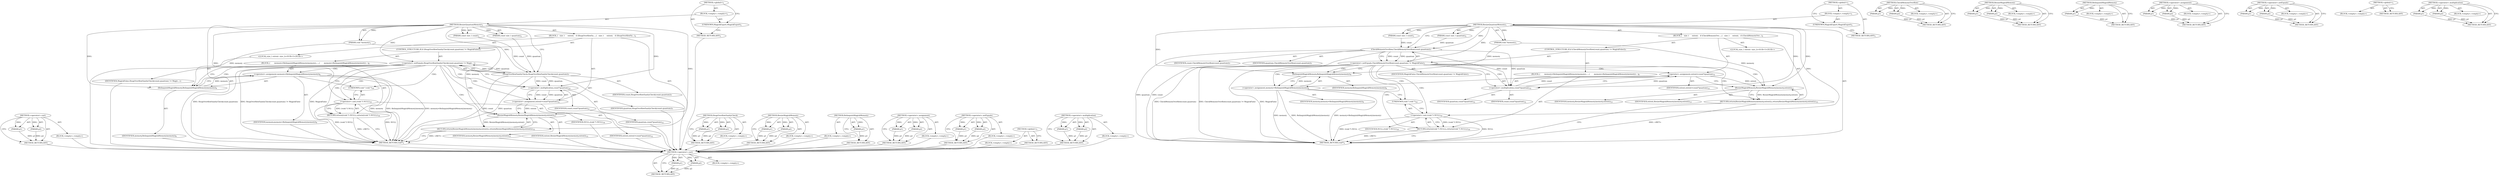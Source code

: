 digraph "&lt;operator&gt;.multiplication" {
vulnerable_77 [label=<(METHOD,&lt;operator&gt;.cast)>];
vulnerable_78 [label=<(PARAM,p1)>];
vulnerable_79 [label=<(PARAM,p2)>];
vulnerable_80 [label=<(BLOCK,&lt;empty&gt;,&lt;empty&gt;)>];
vulnerable_81 [label=<(METHOD_RETURN,ANY)>];
vulnerable_6 [label=<(METHOD,&lt;global&gt;)<SUB>1</SUB>>];
vulnerable_7 [label=<(BLOCK,&lt;empty&gt;,&lt;empty&gt;)<SUB>1</SUB>>];
vulnerable_8 [label=<(UNKNOWN,MagickExport,MagickExport)<SUB>1</SUB>>];
vulnerable_9 [label=<(METHOD,ResizeQuantumMemory)<SUB>1</SUB>>];
vulnerable_10 [label=<(PARAM,void *memory)<SUB>1</SUB>>];
vulnerable_11 [label=<(PARAM,const size_t count)<SUB>1</SUB>>];
vulnerable_12 [label=<(PARAM,const size_t quantum)<SUB>2</SUB>>];
vulnerable_13 [label=<(BLOCK,{
   size_t
     extent;
 
  if (CheckMemoryOve...,{
   size_t
     extent;
 
  if (CheckMemoryOve...)<SUB>3</SUB>>];
vulnerable_14 [label="<(LOCAL,size_t extent: size_t)<SUB>5</SUB>>"];
vulnerable_15 [label=<(CONTROL_STRUCTURE,IF,if (CheckMemoryOverflow(count,quantum) != MagickFalse))<SUB>7</SUB>>];
vulnerable_16 [label=<(&lt;operator&gt;.notEquals,CheckMemoryOverflow(count,quantum) != MagickFalse)<SUB>7</SUB>>];
vulnerable_17 [label=<(CheckMemoryOverflow,CheckMemoryOverflow(count,quantum))<SUB>7</SUB>>];
vulnerable_18 [label=<(IDENTIFIER,count,CheckMemoryOverflow(count,quantum))<SUB>7</SUB>>];
vulnerable_19 [label=<(IDENTIFIER,quantum,CheckMemoryOverflow(count,quantum))<SUB>7</SUB>>];
vulnerable_20 [label=<(IDENTIFIER,MagickFalse,CheckMemoryOverflow(count,quantum) != MagickFalse)<SUB>7</SUB>>];
vulnerable_21 [label=<(BLOCK,{
       memory=RelinquishMagickMemory(memory);...,{
       memory=RelinquishMagickMemory(memory);...)<SUB>8</SUB>>];
vulnerable_22 [label=<(&lt;operator&gt;.assignment,memory=RelinquishMagickMemory(memory))<SUB>9</SUB>>];
vulnerable_23 [label=<(IDENTIFIER,memory,memory=RelinquishMagickMemory(memory))<SUB>9</SUB>>];
vulnerable_24 [label=<(RelinquishMagickMemory,RelinquishMagickMemory(memory))<SUB>9</SUB>>];
vulnerable_25 [label=<(IDENTIFIER,memory,RelinquishMagickMemory(memory))<SUB>9</SUB>>];
vulnerable_26 [label=<(RETURN,return((void *) NULL);,return((void *) NULL);)<SUB>10</SUB>>];
vulnerable_27 [label=<(&lt;operator&gt;.cast,(void *) NULL)<SUB>10</SUB>>];
vulnerable_28 [label=<(UNKNOWN,void *,void *)<SUB>10</SUB>>];
vulnerable_29 [label=<(IDENTIFIER,NULL,(void *) NULL)<SUB>10</SUB>>];
vulnerable_30 [label=<(&lt;operator&gt;.assignment,extent=count*quantum)<SUB>12</SUB>>];
vulnerable_31 [label=<(IDENTIFIER,extent,extent=count*quantum)<SUB>12</SUB>>];
vulnerable_32 [label=<(&lt;operator&gt;.multiplication,count*quantum)<SUB>12</SUB>>];
vulnerable_33 [label=<(IDENTIFIER,count,count*quantum)<SUB>12</SUB>>];
vulnerable_34 [label=<(IDENTIFIER,quantum,count*quantum)<SUB>12</SUB>>];
vulnerable_35 [label=<(RETURN,return(ResizeMagickMemory(memory,extent));,return(ResizeMagickMemory(memory,extent));)<SUB>13</SUB>>];
vulnerable_36 [label=<(ResizeMagickMemory,ResizeMagickMemory(memory,extent))<SUB>13</SUB>>];
vulnerable_37 [label=<(IDENTIFIER,memory,ResizeMagickMemory(memory,extent))<SUB>13</SUB>>];
vulnerable_38 [label=<(IDENTIFIER,extent,ResizeMagickMemory(memory,extent))<SUB>13</SUB>>];
vulnerable_39 [label=<(METHOD_RETURN,void*)<SUB>1</SUB>>];
vulnerable_41 [label=<(METHOD_RETURN,ANY)<SUB>1</SUB>>];
vulnerable_63 [label=<(METHOD,CheckMemoryOverflow)>];
vulnerable_64 [label=<(PARAM,p1)>];
vulnerable_65 [label=<(PARAM,p2)>];
vulnerable_66 [label=<(BLOCK,&lt;empty&gt;,&lt;empty&gt;)>];
vulnerable_67 [label=<(METHOD_RETURN,ANY)>];
vulnerable_87 [label=<(METHOD,ResizeMagickMemory)>];
vulnerable_88 [label=<(PARAM,p1)>];
vulnerable_89 [label=<(PARAM,p2)>];
vulnerable_90 [label=<(BLOCK,&lt;empty&gt;,&lt;empty&gt;)>];
vulnerable_91 [label=<(METHOD_RETURN,ANY)>];
vulnerable_73 [label=<(METHOD,RelinquishMagickMemory)>];
vulnerable_74 [label=<(PARAM,p1)>];
vulnerable_75 [label=<(BLOCK,&lt;empty&gt;,&lt;empty&gt;)>];
vulnerable_76 [label=<(METHOD_RETURN,ANY)>];
vulnerable_68 [label=<(METHOD,&lt;operator&gt;.assignment)>];
vulnerable_69 [label=<(PARAM,p1)>];
vulnerable_70 [label=<(PARAM,p2)>];
vulnerable_71 [label=<(BLOCK,&lt;empty&gt;,&lt;empty&gt;)>];
vulnerable_72 [label=<(METHOD_RETURN,ANY)>];
vulnerable_58 [label=<(METHOD,&lt;operator&gt;.notEquals)>];
vulnerable_59 [label=<(PARAM,p1)>];
vulnerable_60 [label=<(PARAM,p2)>];
vulnerable_61 [label=<(BLOCK,&lt;empty&gt;,&lt;empty&gt;)>];
vulnerable_62 [label=<(METHOD_RETURN,ANY)>];
vulnerable_52 [label=<(METHOD,&lt;global&gt;)<SUB>1</SUB>>];
vulnerable_53 [label=<(BLOCK,&lt;empty&gt;,&lt;empty&gt;)>];
vulnerable_54 [label=<(METHOD_RETURN,ANY)>];
vulnerable_82 [label=<(METHOD,&lt;operator&gt;.multiplication)>];
vulnerable_83 [label=<(PARAM,p1)>];
vulnerable_84 [label=<(PARAM,p2)>];
vulnerable_85 [label=<(BLOCK,&lt;empty&gt;,&lt;empty&gt;)>];
vulnerable_86 [label=<(METHOD_RETURN,ANY)>];
fixed_77 [label=<(METHOD,&lt;operator&gt;.cast)>];
fixed_78 [label=<(PARAM,p1)>];
fixed_79 [label=<(PARAM,p2)>];
fixed_80 [label=<(BLOCK,&lt;empty&gt;,&lt;empty&gt;)>];
fixed_81 [label=<(METHOD_RETURN,ANY)>];
fixed_6 [label=<(METHOD,&lt;global&gt;)<SUB>1</SUB>>];
fixed_7 [label=<(BLOCK,&lt;empty&gt;,&lt;empty&gt;)<SUB>1</SUB>>];
fixed_8 [label=<(UNKNOWN,MagickExport,MagickExport)<SUB>1</SUB>>];
fixed_9 [label=<(METHOD,ResizeQuantumMemory)<SUB>1</SUB>>];
fixed_10 [label=<(PARAM,void *memory)<SUB>1</SUB>>];
fixed_11 [label=<(PARAM,const size_t count)<SUB>1</SUB>>];
fixed_12 [label=<(PARAM,const size_t quantum)<SUB>2</SUB>>];
fixed_13 [label=<(BLOCK,{
   size_t
     extent;
 
  if (HeapOverflowSa...,{
   size_t
     extent;
 
  if (HeapOverflowSa...)<SUB>3</SUB>>];
fixed_14 [label="<(LOCAL,size_t extent: size_t)<SUB>5</SUB>>"];
fixed_15 [label=<(CONTROL_STRUCTURE,IF,if (HeapOverflowSanityCheck(count,quantum) != MagickFalse))<SUB>7</SUB>>];
fixed_16 [label=<(&lt;operator&gt;.notEquals,HeapOverflowSanityCheck(count,quantum) != Magic...)<SUB>7</SUB>>];
fixed_17 [label=<(HeapOverflowSanityCheck,HeapOverflowSanityCheck(count,quantum))<SUB>7</SUB>>];
fixed_18 [label=<(IDENTIFIER,count,HeapOverflowSanityCheck(count,quantum))<SUB>7</SUB>>];
fixed_19 [label=<(IDENTIFIER,quantum,HeapOverflowSanityCheck(count,quantum))<SUB>7</SUB>>];
fixed_20 [label=<(IDENTIFIER,MagickFalse,HeapOverflowSanityCheck(count,quantum) != Magic...)<SUB>7</SUB>>];
fixed_21 [label=<(BLOCK,{
       memory=RelinquishMagickMemory(memory);...,{
       memory=RelinquishMagickMemory(memory);...)<SUB>8</SUB>>];
fixed_22 [label=<(&lt;operator&gt;.assignment,memory=RelinquishMagickMemory(memory))<SUB>9</SUB>>];
fixed_23 [label=<(IDENTIFIER,memory,memory=RelinquishMagickMemory(memory))<SUB>9</SUB>>];
fixed_24 [label=<(RelinquishMagickMemory,RelinquishMagickMemory(memory))<SUB>9</SUB>>];
fixed_25 [label=<(IDENTIFIER,memory,RelinquishMagickMemory(memory))<SUB>9</SUB>>];
fixed_26 [label=<(RETURN,return((void *) NULL);,return((void *) NULL);)<SUB>10</SUB>>];
fixed_27 [label=<(&lt;operator&gt;.cast,(void *) NULL)<SUB>10</SUB>>];
fixed_28 [label=<(UNKNOWN,void *,void *)<SUB>10</SUB>>];
fixed_29 [label=<(IDENTIFIER,NULL,(void *) NULL)<SUB>10</SUB>>];
fixed_30 [label=<(&lt;operator&gt;.assignment,extent=count*quantum)<SUB>12</SUB>>];
fixed_31 [label=<(IDENTIFIER,extent,extent=count*quantum)<SUB>12</SUB>>];
fixed_32 [label=<(&lt;operator&gt;.multiplication,count*quantum)<SUB>12</SUB>>];
fixed_33 [label=<(IDENTIFIER,count,count*quantum)<SUB>12</SUB>>];
fixed_34 [label=<(IDENTIFIER,quantum,count*quantum)<SUB>12</SUB>>];
fixed_35 [label=<(RETURN,return(ResizeMagickMemory(memory,extent));,return(ResizeMagickMemory(memory,extent));)<SUB>13</SUB>>];
fixed_36 [label=<(ResizeMagickMemory,ResizeMagickMemory(memory,extent))<SUB>13</SUB>>];
fixed_37 [label=<(IDENTIFIER,memory,ResizeMagickMemory(memory,extent))<SUB>13</SUB>>];
fixed_38 [label=<(IDENTIFIER,extent,ResizeMagickMemory(memory,extent))<SUB>13</SUB>>];
fixed_39 [label=<(METHOD_RETURN,void*)<SUB>1</SUB>>];
fixed_41 [label=<(METHOD_RETURN,ANY)<SUB>1</SUB>>];
fixed_63 [label=<(METHOD,HeapOverflowSanityCheck)>];
fixed_64 [label=<(PARAM,p1)>];
fixed_65 [label=<(PARAM,p2)>];
fixed_66 [label=<(BLOCK,&lt;empty&gt;,&lt;empty&gt;)>];
fixed_67 [label=<(METHOD_RETURN,ANY)>];
fixed_87 [label=<(METHOD,ResizeMagickMemory)>];
fixed_88 [label=<(PARAM,p1)>];
fixed_89 [label=<(PARAM,p2)>];
fixed_90 [label=<(BLOCK,&lt;empty&gt;,&lt;empty&gt;)>];
fixed_91 [label=<(METHOD_RETURN,ANY)>];
fixed_73 [label=<(METHOD,RelinquishMagickMemory)>];
fixed_74 [label=<(PARAM,p1)>];
fixed_75 [label=<(BLOCK,&lt;empty&gt;,&lt;empty&gt;)>];
fixed_76 [label=<(METHOD_RETURN,ANY)>];
fixed_68 [label=<(METHOD,&lt;operator&gt;.assignment)>];
fixed_69 [label=<(PARAM,p1)>];
fixed_70 [label=<(PARAM,p2)>];
fixed_71 [label=<(BLOCK,&lt;empty&gt;,&lt;empty&gt;)>];
fixed_72 [label=<(METHOD_RETURN,ANY)>];
fixed_58 [label=<(METHOD,&lt;operator&gt;.notEquals)>];
fixed_59 [label=<(PARAM,p1)>];
fixed_60 [label=<(PARAM,p2)>];
fixed_61 [label=<(BLOCK,&lt;empty&gt;,&lt;empty&gt;)>];
fixed_62 [label=<(METHOD_RETURN,ANY)>];
fixed_52 [label=<(METHOD,&lt;global&gt;)<SUB>1</SUB>>];
fixed_53 [label=<(BLOCK,&lt;empty&gt;,&lt;empty&gt;)>];
fixed_54 [label=<(METHOD_RETURN,ANY)>];
fixed_82 [label=<(METHOD,&lt;operator&gt;.multiplication)>];
fixed_83 [label=<(PARAM,p1)>];
fixed_84 [label=<(PARAM,p2)>];
fixed_85 [label=<(BLOCK,&lt;empty&gt;,&lt;empty&gt;)>];
fixed_86 [label=<(METHOD_RETURN,ANY)>];
vulnerable_77 -> vulnerable_78  [key=0, label="AST: "];
vulnerable_77 -> vulnerable_78  [key=1, label="DDG: "];
vulnerable_77 -> vulnerable_80  [key=0, label="AST: "];
vulnerable_77 -> vulnerable_79  [key=0, label="AST: "];
vulnerable_77 -> vulnerable_79  [key=1, label="DDG: "];
vulnerable_77 -> vulnerable_81  [key=0, label="AST: "];
vulnerable_77 -> vulnerable_81  [key=1, label="CFG: "];
vulnerable_78 -> vulnerable_81  [key=0, label="DDG: p1"];
vulnerable_79 -> vulnerable_81  [key=0, label="DDG: p2"];
vulnerable_6 -> vulnerable_7  [key=0, label="AST: "];
vulnerable_6 -> vulnerable_41  [key=0, label="AST: "];
vulnerable_6 -> vulnerable_8  [key=0, label="CFG: "];
vulnerable_7 -> vulnerable_8  [key=0, label="AST: "];
vulnerable_7 -> vulnerable_9  [key=0, label="AST: "];
vulnerable_8 -> vulnerable_41  [key=0, label="CFG: "];
vulnerable_9 -> vulnerable_10  [key=0, label="AST: "];
vulnerable_9 -> vulnerable_10  [key=1, label="DDG: "];
vulnerable_9 -> vulnerable_11  [key=0, label="AST: "];
vulnerable_9 -> vulnerable_11  [key=1, label="DDG: "];
vulnerable_9 -> vulnerable_12  [key=0, label="AST: "];
vulnerable_9 -> vulnerable_12  [key=1, label="DDG: "];
vulnerable_9 -> vulnerable_13  [key=0, label="AST: "];
vulnerable_9 -> vulnerable_39  [key=0, label="AST: "];
vulnerable_9 -> vulnerable_17  [key=0, label="CFG: "];
vulnerable_9 -> vulnerable_17  [key=1, label="DDG: "];
vulnerable_9 -> vulnerable_16  [key=0, label="DDG: "];
vulnerable_9 -> vulnerable_32  [key=0, label="DDG: "];
vulnerable_9 -> vulnerable_36  [key=0, label="DDG: "];
vulnerable_9 -> vulnerable_27  [key=0, label="DDG: "];
vulnerable_9 -> vulnerable_24  [key=0, label="DDG: "];
vulnerable_10 -> vulnerable_36  [key=0, label="DDG: memory"];
vulnerable_10 -> vulnerable_24  [key=0, label="DDG: memory"];
vulnerable_11 -> vulnerable_17  [key=0, label="DDG: count"];
vulnerable_12 -> vulnerable_17  [key=0, label="DDG: quantum"];
vulnerable_13 -> vulnerable_14  [key=0, label="AST: "];
vulnerable_13 -> vulnerable_15  [key=0, label="AST: "];
vulnerable_13 -> vulnerable_30  [key=0, label="AST: "];
vulnerable_13 -> vulnerable_35  [key=0, label="AST: "];
vulnerable_15 -> vulnerable_16  [key=0, label="AST: "];
vulnerable_15 -> vulnerable_21  [key=0, label="AST: "];
vulnerable_16 -> vulnerable_17  [key=0, label="AST: "];
vulnerable_16 -> vulnerable_20  [key=0, label="AST: "];
vulnerable_16 -> vulnerable_24  [key=0, label="CFG: "];
vulnerable_16 -> vulnerable_24  [key=1, label="CDG: "];
vulnerable_16 -> vulnerable_32  [key=0, label="CFG: "];
vulnerable_16 -> vulnerable_32  [key=1, label="CDG: "];
vulnerable_16 -> vulnerable_39  [key=0, label="DDG: CheckMemoryOverflow(count,quantum)"];
vulnerable_16 -> vulnerable_39  [key=1, label="DDG: CheckMemoryOverflow(count,quantum) != MagickFalse"];
vulnerable_16 -> vulnerable_39  [key=2, label="DDG: MagickFalse"];
vulnerable_16 -> vulnerable_30  [key=0, label="CDG: "];
vulnerable_16 -> vulnerable_26  [key=0, label="CDG: "];
vulnerable_16 -> vulnerable_28  [key=0, label="CDG: "];
vulnerable_16 -> vulnerable_36  [key=0, label="CDG: "];
vulnerable_16 -> vulnerable_35  [key=0, label="CDG: "];
vulnerable_16 -> vulnerable_22  [key=0, label="CDG: "];
vulnerable_16 -> vulnerable_27  [key=0, label="CDG: "];
vulnerable_17 -> vulnerable_18  [key=0, label="AST: "];
vulnerable_17 -> vulnerable_19  [key=0, label="AST: "];
vulnerable_17 -> vulnerable_16  [key=0, label="CFG: "];
vulnerable_17 -> vulnerable_16  [key=1, label="DDG: count"];
vulnerable_17 -> vulnerable_16  [key=2, label="DDG: quantum"];
vulnerable_17 -> vulnerable_39  [key=0, label="DDG: count"];
vulnerable_17 -> vulnerable_39  [key=1, label="DDG: quantum"];
vulnerable_17 -> vulnerable_32  [key=0, label="DDG: count"];
vulnerable_17 -> vulnerable_32  [key=1, label="DDG: quantum"];
vulnerable_21 -> vulnerable_22  [key=0, label="AST: "];
vulnerable_21 -> vulnerable_26  [key=0, label="AST: "];
vulnerable_22 -> vulnerable_23  [key=0, label="AST: "];
vulnerable_22 -> vulnerable_24  [key=0, label="AST: "];
vulnerable_22 -> vulnerable_28  [key=0, label="CFG: "];
vulnerable_22 -> vulnerable_39  [key=0, label="DDG: memory"];
vulnerable_22 -> vulnerable_39  [key=1, label="DDG: RelinquishMagickMemory(memory)"];
vulnerable_22 -> vulnerable_39  [key=2, label="DDG: memory=RelinquishMagickMemory(memory)"];
vulnerable_24 -> vulnerable_25  [key=0, label="AST: "];
vulnerable_24 -> vulnerable_22  [key=0, label="CFG: "];
vulnerable_24 -> vulnerable_22  [key=1, label="DDG: memory"];
vulnerable_26 -> vulnerable_27  [key=0, label="AST: "];
vulnerable_26 -> vulnerable_39  [key=0, label="CFG: "];
vulnerable_26 -> vulnerable_39  [key=1, label="DDG: &lt;RET&gt;"];
vulnerable_27 -> vulnerable_28  [key=0, label="AST: "];
vulnerable_27 -> vulnerable_29  [key=0, label="AST: "];
vulnerable_27 -> vulnerable_26  [key=0, label="CFG: "];
vulnerable_27 -> vulnerable_26  [key=1, label="DDG: (void *) NULL"];
vulnerable_27 -> vulnerable_39  [key=0, label="DDG: NULL"];
vulnerable_27 -> vulnerable_39  [key=1, label="DDG: (void *) NULL"];
vulnerable_28 -> vulnerable_27  [key=0, label="CFG: "];
vulnerable_30 -> vulnerable_31  [key=0, label="AST: "];
vulnerable_30 -> vulnerable_32  [key=0, label="AST: "];
vulnerable_30 -> vulnerable_36  [key=0, label="CFG: "];
vulnerable_30 -> vulnerable_36  [key=1, label="DDG: extent"];
vulnerable_32 -> vulnerable_33  [key=0, label="AST: "];
vulnerable_32 -> vulnerable_34  [key=0, label="AST: "];
vulnerable_32 -> vulnerable_30  [key=0, label="CFG: "];
vulnerable_32 -> vulnerable_30  [key=1, label="DDG: count"];
vulnerable_32 -> vulnerable_30  [key=2, label="DDG: quantum"];
vulnerable_35 -> vulnerable_36  [key=0, label="AST: "];
vulnerable_35 -> vulnerable_39  [key=0, label="CFG: "];
vulnerable_35 -> vulnerable_39  [key=1, label="DDG: &lt;RET&gt;"];
vulnerable_36 -> vulnerable_37  [key=0, label="AST: "];
vulnerable_36 -> vulnerable_38  [key=0, label="AST: "];
vulnerable_36 -> vulnerable_35  [key=0, label="CFG: "];
vulnerable_36 -> vulnerable_35  [key=1, label="DDG: ResizeMagickMemory(memory,extent)"];
vulnerable_63 -> vulnerable_64  [key=0, label="AST: "];
vulnerable_63 -> vulnerable_64  [key=1, label="DDG: "];
vulnerable_63 -> vulnerable_66  [key=0, label="AST: "];
vulnerable_63 -> vulnerable_65  [key=0, label="AST: "];
vulnerable_63 -> vulnerable_65  [key=1, label="DDG: "];
vulnerable_63 -> vulnerable_67  [key=0, label="AST: "];
vulnerable_63 -> vulnerable_67  [key=1, label="CFG: "];
vulnerable_64 -> vulnerable_67  [key=0, label="DDG: p1"];
vulnerable_65 -> vulnerable_67  [key=0, label="DDG: p2"];
vulnerable_87 -> vulnerable_88  [key=0, label="AST: "];
vulnerable_87 -> vulnerable_88  [key=1, label="DDG: "];
vulnerable_87 -> vulnerable_90  [key=0, label="AST: "];
vulnerable_87 -> vulnerable_89  [key=0, label="AST: "];
vulnerable_87 -> vulnerable_89  [key=1, label="DDG: "];
vulnerable_87 -> vulnerable_91  [key=0, label="AST: "];
vulnerable_87 -> vulnerable_91  [key=1, label="CFG: "];
vulnerable_88 -> vulnerable_91  [key=0, label="DDG: p1"];
vulnerable_89 -> vulnerable_91  [key=0, label="DDG: p2"];
vulnerable_73 -> vulnerable_74  [key=0, label="AST: "];
vulnerable_73 -> vulnerable_74  [key=1, label="DDG: "];
vulnerable_73 -> vulnerable_75  [key=0, label="AST: "];
vulnerable_73 -> vulnerable_76  [key=0, label="AST: "];
vulnerable_73 -> vulnerable_76  [key=1, label="CFG: "];
vulnerable_74 -> vulnerable_76  [key=0, label="DDG: p1"];
vulnerable_68 -> vulnerable_69  [key=0, label="AST: "];
vulnerable_68 -> vulnerable_69  [key=1, label="DDG: "];
vulnerable_68 -> vulnerable_71  [key=0, label="AST: "];
vulnerable_68 -> vulnerable_70  [key=0, label="AST: "];
vulnerable_68 -> vulnerable_70  [key=1, label="DDG: "];
vulnerable_68 -> vulnerable_72  [key=0, label="AST: "];
vulnerable_68 -> vulnerable_72  [key=1, label="CFG: "];
vulnerable_69 -> vulnerable_72  [key=0, label="DDG: p1"];
vulnerable_70 -> vulnerable_72  [key=0, label="DDG: p2"];
vulnerable_58 -> vulnerable_59  [key=0, label="AST: "];
vulnerable_58 -> vulnerable_59  [key=1, label="DDG: "];
vulnerable_58 -> vulnerable_61  [key=0, label="AST: "];
vulnerable_58 -> vulnerable_60  [key=0, label="AST: "];
vulnerable_58 -> vulnerable_60  [key=1, label="DDG: "];
vulnerable_58 -> vulnerable_62  [key=0, label="AST: "];
vulnerable_58 -> vulnerable_62  [key=1, label="CFG: "];
vulnerable_59 -> vulnerable_62  [key=0, label="DDG: p1"];
vulnerable_60 -> vulnerable_62  [key=0, label="DDG: p2"];
vulnerable_52 -> vulnerable_53  [key=0, label="AST: "];
vulnerable_52 -> vulnerable_54  [key=0, label="AST: "];
vulnerable_52 -> vulnerable_54  [key=1, label="CFG: "];
vulnerable_82 -> vulnerable_83  [key=0, label="AST: "];
vulnerable_82 -> vulnerable_83  [key=1, label="DDG: "];
vulnerable_82 -> vulnerable_85  [key=0, label="AST: "];
vulnerable_82 -> vulnerable_84  [key=0, label="AST: "];
vulnerable_82 -> vulnerable_84  [key=1, label="DDG: "];
vulnerable_82 -> vulnerable_86  [key=0, label="AST: "];
vulnerable_82 -> vulnerable_86  [key=1, label="CFG: "];
vulnerable_83 -> vulnerable_86  [key=0, label="DDG: p1"];
vulnerable_84 -> vulnerable_86  [key=0, label="DDG: p2"];
fixed_77 -> fixed_78  [key=0, label="AST: "];
fixed_77 -> fixed_78  [key=1, label="DDG: "];
fixed_77 -> fixed_80  [key=0, label="AST: "];
fixed_77 -> fixed_79  [key=0, label="AST: "];
fixed_77 -> fixed_79  [key=1, label="DDG: "];
fixed_77 -> fixed_81  [key=0, label="AST: "];
fixed_77 -> fixed_81  [key=1, label="CFG: "];
fixed_78 -> fixed_81  [key=0, label="DDG: p1"];
fixed_79 -> fixed_81  [key=0, label="DDG: p2"];
fixed_80 -> vulnerable_77  [key=0];
fixed_81 -> vulnerable_77  [key=0];
fixed_6 -> fixed_7  [key=0, label="AST: "];
fixed_6 -> fixed_41  [key=0, label="AST: "];
fixed_6 -> fixed_8  [key=0, label="CFG: "];
fixed_7 -> fixed_8  [key=0, label="AST: "];
fixed_7 -> fixed_9  [key=0, label="AST: "];
fixed_8 -> fixed_41  [key=0, label="CFG: "];
fixed_9 -> fixed_10  [key=0, label="AST: "];
fixed_9 -> fixed_10  [key=1, label="DDG: "];
fixed_9 -> fixed_11  [key=0, label="AST: "];
fixed_9 -> fixed_11  [key=1, label="DDG: "];
fixed_9 -> fixed_12  [key=0, label="AST: "];
fixed_9 -> fixed_12  [key=1, label="DDG: "];
fixed_9 -> fixed_13  [key=0, label="AST: "];
fixed_9 -> fixed_39  [key=0, label="AST: "];
fixed_9 -> fixed_17  [key=0, label="CFG: "];
fixed_9 -> fixed_17  [key=1, label="DDG: "];
fixed_9 -> fixed_16  [key=0, label="DDG: "];
fixed_9 -> fixed_32  [key=0, label="DDG: "];
fixed_9 -> fixed_36  [key=0, label="DDG: "];
fixed_9 -> fixed_27  [key=0, label="DDG: "];
fixed_9 -> fixed_24  [key=0, label="DDG: "];
fixed_10 -> fixed_36  [key=0, label="DDG: memory"];
fixed_10 -> fixed_24  [key=0, label="DDG: memory"];
fixed_11 -> fixed_17  [key=0, label="DDG: count"];
fixed_12 -> fixed_17  [key=0, label="DDG: quantum"];
fixed_13 -> fixed_14  [key=0, label="AST: "];
fixed_13 -> fixed_15  [key=0, label="AST: "];
fixed_13 -> fixed_30  [key=0, label="AST: "];
fixed_13 -> fixed_35  [key=0, label="AST: "];
fixed_14 -> vulnerable_77  [key=0];
fixed_15 -> fixed_16  [key=0, label="AST: "];
fixed_15 -> fixed_21  [key=0, label="AST: "];
fixed_16 -> fixed_17  [key=0, label="AST: "];
fixed_16 -> fixed_20  [key=0, label="AST: "];
fixed_16 -> fixed_24  [key=0, label="CFG: "];
fixed_16 -> fixed_24  [key=1, label="CDG: "];
fixed_16 -> fixed_32  [key=0, label="CFG: "];
fixed_16 -> fixed_32  [key=1, label="CDG: "];
fixed_16 -> fixed_39  [key=0, label="DDG: HeapOverflowSanityCheck(count,quantum)"];
fixed_16 -> fixed_39  [key=1, label="DDG: HeapOverflowSanityCheck(count,quantum) != MagickFalse"];
fixed_16 -> fixed_39  [key=2, label="DDG: MagickFalse"];
fixed_16 -> fixed_30  [key=0, label="CDG: "];
fixed_16 -> fixed_26  [key=0, label="CDG: "];
fixed_16 -> fixed_28  [key=0, label="CDG: "];
fixed_16 -> fixed_36  [key=0, label="CDG: "];
fixed_16 -> fixed_35  [key=0, label="CDG: "];
fixed_16 -> fixed_22  [key=0, label="CDG: "];
fixed_16 -> fixed_27  [key=0, label="CDG: "];
fixed_17 -> fixed_18  [key=0, label="AST: "];
fixed_17 -> fixed_19  [key=0, label="AST: "];
fixed_17 -> fixed_16  [key=0, label="CFG: "];
fixed_17 -> fixed_16  [key=1, label="DDG: count"];
fixed_17 -> fixed_16  [key=2, label="DDG: quantum"];
fixed_17 -> fixed_39  [key=0, label="DDG: count"];
fixed_17 -> fixed_39  [key=1, label="DDG: quantum"];
fixed_17 -> fixed_32  [key=0, label="DDG: count"];
fixed_17 -> fixed_32  [key=1, label="DDG: quantum"];
fixed_18 -> vulnerable_77  [key=0];
fixed_19 -> vulnerable_77  [key=0];
fixed_20 -> vulnerable_77  [key=0];
fixed_21 -> fixed_22  [key=0, label="AST: "];
fixed_21 -> fixed_26  [key=0, label="AST: "];
fixed_22 -> fixed_23  [key=0, label="AST: "];
fixed_22 -> fixed_24  [key=0, label="AST: "];
fixed_22 -> fixed_28  [key=0, label="CFG: "];
fixed_22 -> fixed_39  [key=0, label="DDG: memory"];
fixed_22 -> fixed_39  [key=1, label="DDG: RelinquishMagickMemory(memory)"];
fixed_22 -> fixed_39  [key=2, label="DDG: memory=RelinquishMagickMemory(memory)"];
fixed_23 -> vulnerable_77  [key=0];
fixed_24 -> fixed_25  [key=0, label="AST: "];
fixed_24 -> fixed_22  [key=0, label="CFG: "];
fixed_24 -> fixed_22  [key=1, label="DDG: memory"];
fixed_25 -> vulnerable_77  [key=0];
fixed_26 -> fixed_27  [key=0, label="AST: "];
fixed_26 -> fixed_39  [key=0, label="CFG: "];
fixed_26 -> fixed_39  [key=1, label="DDG: &lt;RET&gt;"];
fixed_27 -> fixed_28  [key=0, label="AST: "];
fixed_27 -> fixed_29  [key=0, label="AST: "];
fixed_27 -> fixed_26  [key=0, label="CFG: "];
fixed_27 -> fixed_26  [key=1, label="DDG: (void *) NULL"];
fixed_27 -> fixed_39  [key=0, label="DDG: NULL"];
fixed_27 -> fixed_39  [key=1, label="DDG: (void *) NULL"];
fixed_28 -> fixed_27  [key=0, label="CFG: "];
fixed_29 -> vulnerable_77  [key=0];
fixed_30 -> fixed_31  [key=0, label="AST: "];
fixed_30 -> fixed_32  [key=0, label="AST: "];
fixed_30 -> fixed_36  [key=0, label="CFG: "];
fixed_30 -> fixed_36  [key=1, label="DDG: extent"];
fixed_31 -> vulnerable_77  [key=0];
fixed_32 -> fixed_33  [key=0, label="AST: "];
fixed_32 -> fixed_34  [key=0, label="AST: "];
fixed_32 -> fixed_30  [key=0, label="CFG: "];
fixed_32 -> fixed_30  [key=1, label="DDG: count"];
fixed_32 -> fixed_30  [key=2, label="DDG: quantum"];
fixed_33 -> vulnerable_77  [key=0];
fixed_34 -> vulnerable_77  [key=0];
fixed_35 -> fixed_36  [key=0, label="AST: "];
fixed_35 -> fixed_39  [key=0, label="CFG: "];
fixed_35 -> fixed_39  [key=1, label="DDG: &lt;RET&gt;"];
fixed_36 -> fixed_37  [key=0, label="AST: "];
fixed_36 -> fixed_38  [key=0, label="AST: "];
fixed_36 -> fixed_35  [key=0, label="CFG: "];
fixed_36 -> fixed_35  [key=1, label="DDG: ResizeMagickMemory(memory,extent)"];
fixed_37 -> vulnerable_77  [key=0];
fixed_38 -> vulnerable_77  [key=0];
fixed_39 -> vulnerable_77  [key=0];
fixed_41 -> vulnerable_77  [key=0];
fixed_63 -> fixed_64  [key=0, label="AST: "];
fixed_63 -> fixed_64  [key=1, label="DDG: "];
fixed_63 -> fixed_66  [key=0, label="AST: "];
fixed_63 -> fixed_65  [key=0, label="AST: "];
fixed_63 -> fixed_65  [key=1, label="DDG: "];
fixed_63 -> fixed_67  [key=0, label="AST: "];
fixed_63 -> fixed_67  [key=1, label="CFG: "];
fixed_64 -> fixed_67  [key=0, label="DDG: p1"];
fixed_65 -> fixed_67  [key=0, label="DDG: p2"];
fixed_66 -> vulnerable_77  [key=0];
fixed_67 -> vulnerable_77  [key=0];
fixed_87 -> fixed_88  [key=0, label="AST: "];
fixed_87 -> fixed_88  [key=1, label="DDG: "];
fixed_87 -> fixed_90  [key=0, label="AST: "];
fixed_87 -> fixed_89  [key=0, label="AST: "];
fixed_87 -> fixed_89  [key=1, label="DDG: "];
fixed_87 -> fixed_91  [key=0, label="AST: "];
fixed_87 -> fixed_91  [key=1, label="CFG: "];
fixed_88 -> fixed_91  [key=0, label="DDG: p1"];
fixed_89 -> fixed_91  [key=0, label="DDG: p2"];
fixed_90 -> vulnerable_77  [key=0];
fixed_91 -> vulnerable_77  [key=0];
fixed_73 -> fixed_74  [key=0, label="AST: "];
fixed_73 -> fixed_74  [key=1, label="DDG: "];
fixed_73 -> fixed_75  [key=0, label="AST: "];
fixed_73 -> fixed_76  [key=0, label="AST: "];
fixed_73 -> fixed_76  [key=1, label="CFG: "];
fixed_74 -> fixed_76  [key=0, label="DDG: p1"];
fixed_75 -> vulnerable_77  [key=0];
fixed_76 -> vulnerable_77  [key=0];
fixed_68 -> fixed_69  [key=0, label="AST: "];
fixed_68 -> fixed_69  [key=1, label="DDG: "];
fixed_68 -> fixed_71  [key=0, label="AST: "];
fixed_68 -> fixed_70  [key=0, label="AST: "];
fixed_68 -> fixed_70  [key=1, label="DDG: "];
fixed_68 -> fixed_72  [key=0, label="AST: "];
fixed_68 -> fixed_72  [key=1, label="CFG: "];
fixed_69 -> fixed_72  [key=0, label="DDG: p1"];
fixed_70 -> fixed_72  [key=0, label="DDG: p2"];
fixed_71 -> vulnerable_77  [key=0];
fixed_72 -> vulnerable_77  [key=0];
fixed_58 -> fixed_59  [key=0, label="AST: "];
fixed_58 -> fixed_59  [key=1, label="DDG: "];
fixed_58 -> fixed_61  [key=0, label="AST: "];
fixed_58 -> fixed_60  [key=0, label="AST: "];
fixed_58 -> fixed_60  [key=1, label="DDG: "];
fixed_58 -> fixed_62  [key=0, label="AST: "];
fixed_58 -> fixed_62  [key=1, label="CFG: "];
fixed_59 -> fixed_62  [key=0, label="DDG: p1"];
fixed_60 -> fixed_62  [key=0, label="DDG: p2"];
fixed_61 -> vulnerable_77  [key=0];
fixed_62 -> vulnerable_77  [key=0];
fixed_52 -> fixed_53  [key=0, label="AST: "];
fixed_52 -> fixed_54  [key=0, label="AST: "];
fixed_52 -> fixed_54  [key=1, label="CFG: "];
fixed_53 -> vulnerable_77  [key=0];
fixed_54 -> vulnerable_77  [key=0];
fixed_82 -> fixed_83  [key=0, label="AST: "];
fixed_82 -> fixed_83  [key=1, label="DDG: "];
fixed_82 -> fixed_85  [key=0, label="AST: "];
fixed_82 -> fixed_84  [key=0, label="AST: "];
fixed_82 -> fixed_84  [key=1, label="DDG: "];
fixed_82 -> fixed_86  [key=0, label="AST: "];
fixed_82 -> fixed_86  [key=1, label="CFG: "];
fixed_83 -> fixed_86  [key=0, label="DDG: p1"];
fixed_84 -> fixed_86  [key=0, label="DDG: p2"];
fixed_85 -> vulnerable_77  [key=0];
fixed_86 -> vulnerable_77  [key=0];
}
